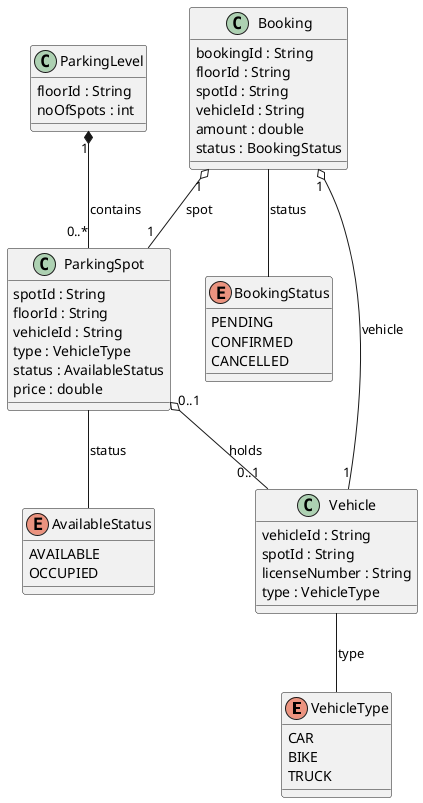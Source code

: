 @startuml
' Define Enums
enum VehicleType {
    CAR
    BIKE
    TRUCK
}

enum AvailableStatus {
    AVAILABLE
    OCCUPIED
}

enum BookingStatus {
    PENDING
    CONFIRMED
    CANCELLED
}

' Define Classes
class ParkingLevel {
    floorId : String
    noOfSpots : int
}

class ParkingSpot {
    spotId : String
    floorId : String
    vehicleId : String
    type : VehicleType
    status : AvailableStatus
    price : double
}

class Vehicle {
    vehicleId : String
    spotId : String
    licenseNumber : String
    type : VehicleType
}

class Booking {
    bookingId : String
    floorId : String
    spotId : String
    vehicleId : String
    amount : double
    status : BookingStatus
}

' Define Relationships

' Composition: ParkingLevel contains ParkingSpots, ParkingSpot cannot exist without ParkingLevel
ParkingLevel "1" *-- "0..*" ParkingSpot : contains

' Aggregation: ParkingSpot holds Vehicle, but Vehicle can exist independently
ParkingSpot "0..1" o-- "0..1" Vehicle : holds

' Aggregation: Booking references ParkingSpot and Vehicle, but they can exist independently
Booking "1" o-- "1" ParkingSpot : spot
Booking "1" o-- "1" Vehicle : vehicle

' BookingStatus and AvailableStatus are enumerations used within Booking and ParkingSpot
Booking -- BookingStatus : status
ParkingSpot -- AvailableStatus : status
Vehicle -- VehicleType : type

@enduml
